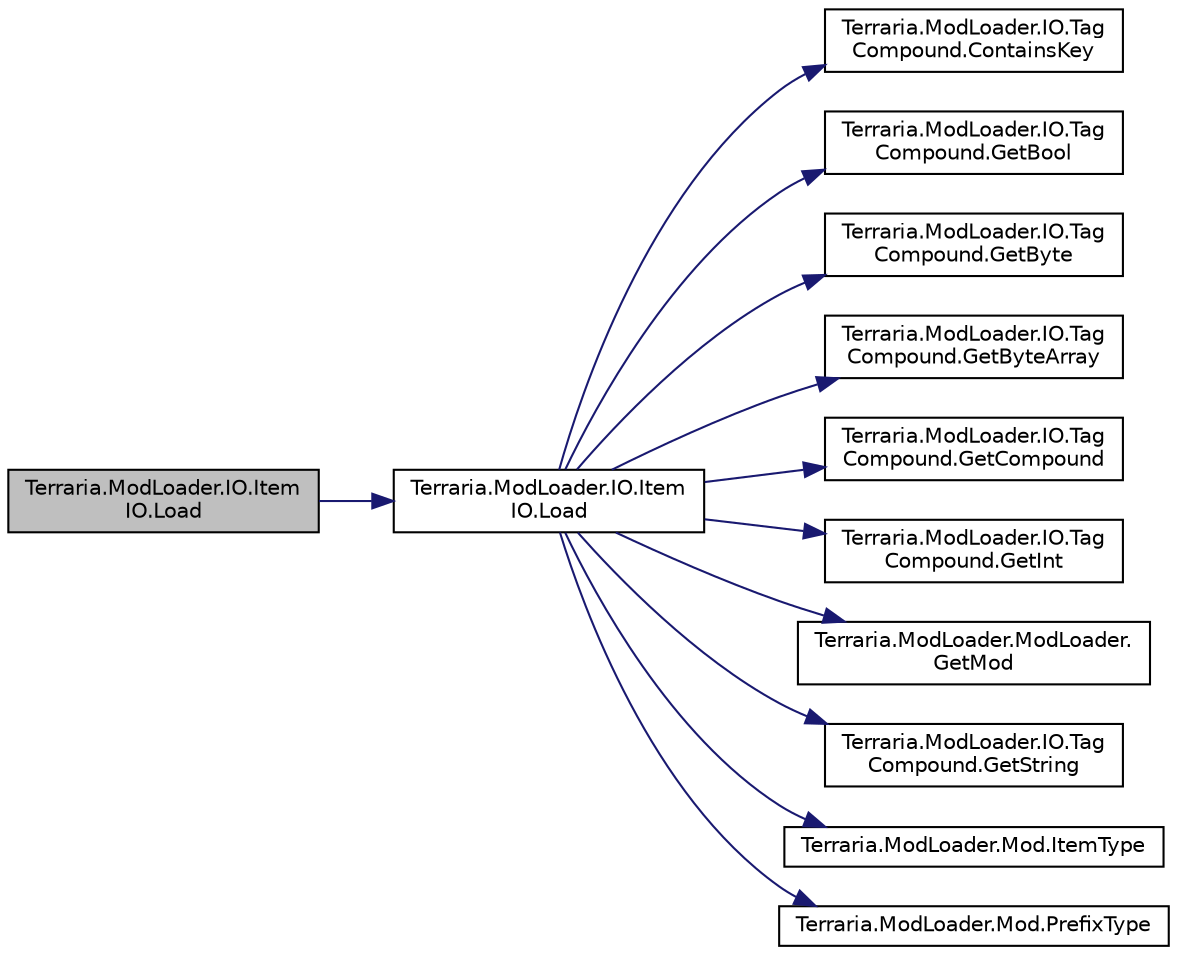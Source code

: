 digraph "Terraria.ModLoader.IO.ItemIO.Load"
{
 // LATEX_PDF_SIZE
  edge [fontname="Helvetica",fontsize="10",labelfontname="Helvetica",labelfontsize="10"];
  node [fontname="Helvetica",fontsize="10",shape=record];
  rankdir="LR";
  Node1 [label="Terraria.ModLoader.IO.Item\lIO.Load",height=0.2,width=0.4,color="black", fillcolor="grey75", style="filled", fontcolor="black",tooltip=" "];
  Node1 -> Node2 [color="midnightblue",fontsize="10",style="solid",fontname="Helvetica"];
  Node2 [label="Terraria.ModLoader.IO.Item\lIO.Load",height=0.2,width=0.4,color="black", fillcolor="white", style="filled",URL="$class_terraria_1_1_mod_loader_1_1_i_o_1_1_item_i_o.html#a6d85be6826465184a0c159ff793b69b6",tooltip=" "];
  Node2 -> Node3 [color="midnightblue",fontsize="10",style="solid",fontname="Helvetica"];
  Node3 [label="Terraria.ModLoader.IO.Tag\lCompound.ContainsKey",height=0.2,width=0.4,color="black", fillcolor="white", style="filled",URL="$class_terraria_1_1_mod_loader_1_1_i_o_1_1_tag_compound.html#ad91adb77a4aee9dea9f7eaaedb0d4864",tooltip=" "];
  Node2 -> Node4 [color="midnightblue",fontsize="10",style="solid",fontname="Helvetica"];
  Node4 [label="Terraria.ModLoader.IO.Tag\lCompound.GetBool",height=0.2,width=0.4,color="black", fillcolor="white", style="filled",URL="$class_terraria_1_1_mod_loader_1_1_i_o_1_1_tag_compound.html#a1290e4b50bd24212af9de7fbb5b3827f",tooltip=" "];
  Node2 -> Node5 [color="midnightblue",fontsize="10",style="solid",fontname="Helvetica"];
  Node5 [label="Terraria.ModLoader.IO.Tag\lCompound.GetByte",height=0.2,width=0.4,color="black", fillcolor="white", style="filled",URL="$class_terraria_1_1_mod_loader_1_1_i_o_1_1_tag_compound.html#ac14565446fdd2b4080a9eeaac2c5da3e",tooltip=" "];
  Node2 -> Node6 [color="midnightblue",fontsize="10",style="solid",fontname="Helvetica"];
  Node6 [label="Terraria.ModLoader.IO.Tag\lCompound.GetByteArray",height=0.2,width=0.4,color="black", fillcolor="white", style="filled",URL="$class_terraria_1_1_mod_loader_1_1_i_o_1_1_tag_compound.html#a2f2ea683fa70f0e6868c98a376d18a41",tooltip=" "];
  Node2 -> Node7 [color="midnightblue",fontsize="10",style="solid",fontname="Helvetica"];
  Node7 [label="Terraria.ModLoader.IO.Tag\lCompound.GetCompound",height=0.2,width=0.4,color="black", fillcolor="white", style="filled",URL="$class_terraria_1_1_mod_loader_1_1_i_o_1_1_tag_compound.html#a753b1f987e208031a74ee33546612fb3",tooltip=" "];
  Node2 -> Node8 [color="midnightblue",fontsize="10",style="solid",fontname="Helvetica"];
  Node8 [label="Terraria.ModLoader.IO.Tag\lCompound.GetInt",height=0.2,width=0.4,color="black", fillcolor="white", style="filled",URL="$class_terraria_1_1_mod_loader_1_1_i_o_1_1_tag_compound.html#a8c222cd0a447787c97371c5ad36cfb0b",tooltip=" "];
  Node2 -> Node9 [color="midnightblue",fontsize="10",style="solid",fontname="Helvetica"];
  Node9 [label="Terraria.ModLoader.ModLoader.\lGetMod",height=0.2,width=0.4,color="black", fillcolor="white", style="filled",URL="$class_terraria_1_1_mod_loader_1_1_mod_loader.html#aed988cac63e90351b6ed0bd72495f3af",tooltip="Gets the instance of the Mod with the specified name."];
  Node2 -> Node10 [color="midnightblue",fontsize="10",style="solid",fontname="Helvetica"];
  Node10 [label="Terraria.ModLoader.IO.Tag\lCompound.GetString",height=0.2,width=0.4,color="black", fillcolor="white", style="filled",URL="$class_terraria_1_1_mod_loader_1_1_i_o_1_1_tag_compound.html#ac05f361e74b11d7fddaf60e4c3ab3fd7",tooltip=" "];
  Node2 -> Node11 [color="midnightblue",fontsize="10",style="solid",fontname="Helvetica"];
  Node11 [label="Terraria.ModLoader.Mod.ItemType",height=0.2,width=0.4,color="black", fillcolor="white", style="filled",URL="$class_terraria_1_1_mod_loader_1_1_mod.html#a709d36738b1e8639ea0d9917035cfca2",tooltip="Gets the internal ID / type of the ModItem corresponding to the name. Returns 0 if no ModItem with th..."];
  Node2 -> Node12 [color="midnightblue",fontsize="10",style="solid",fontname="Helvetica"];
  Node12 [label="Terraria.ModLoader.Mod.PrefixType",height=0.2,width=0.4,color="black", fillcolor="white", style="filled",URL="$class_terraria_1_1_mod_loader_1_1_mod.html#a46c19d75d1146f44a411115349b88334",tooltip="Gets the internal ID / type of the ModPrefix corresponding to the name. Returns 0 if no ModPrefix wit..."];
}
